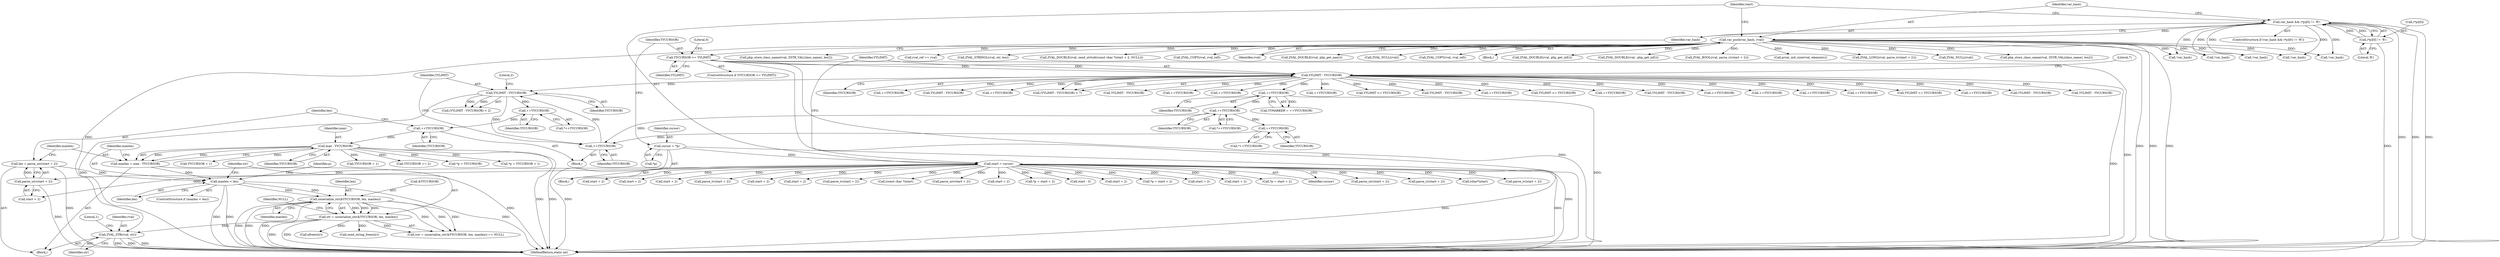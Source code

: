 digraph "0_php-src_1a23ebc1fff59bf480ca92963b36eba5c1b904c4@pointer" {
"1002124" [label="(Call,ZVAL_STR(rval, str))"];
"1000141" [label="(Call,var_push(var_hash, rval))"];
"1000132" [label="(Call,var_hash && (*p)[0] != 'R')"];
"1000134" [label="(Call,(*p)[0] != 'R')"];
"1002074" [label="(Call,str = unserialize_str(&YYCURSOR, len, maxlen))"];
"1002076" [label="(Call,unserialize_str(&YYCURSOR, len, maxlen))"];
"1002060" [label="(Call,maxlen < len)"];
"1002054" [label="(Call,maxlen = max - YYCURSOR)"];
"1002056" [label="(Call,max - YYCURSOR)"];
"1002042" [label="(Call,++YYCURSOR)"];
"1001317" [label="(Call,++YYCURSOR)"];
"1000802" [label="(Call,YYLIMIT - YYCURSOR)"];
"1000152" [label="(Call,YYLIMIT - YYCURSOR)"];
"1000125" [label="(Call,YYCURSOR >= YYLIMIT)"];
"1000798" [label="(Call,++YYCURSOR)"];
"1000785" [label="(Call,++YYCURSOR)"];
"1000438" [label="(Call,++YYCURSOR)"];
"1000245" [label="(Call,++YYCURSOR)"];
"1002048" [label="(Call,len = parse_uiv(start + 2))"];
"1002050" [label="(Call,parse_uiv(start + 2))"];
"1000144" [label="(Call,start = cursor)"];
"1000120" [label="(Call,cursor = *p)"];
"1002030" [label="(Call,php_store_class_name(rval, ZSTR_VAL(class_name), len2))"];
"1002073" [label="(Call,(str = unserialize_str(&YYCURSOR, len, maxlen)) == NULL)"];
"1000126" [label="(Identifier,YYCURSOR)"];
"1001348" [label="(Call,start + 2)"];
"1002312" [label="(Call,*p = start + 2)"];
"1000131" [label="(ControlStructure,if (var_hash && (*p)[0] != 'R'))"];
"1002160" [label="(Call,array_init_size(rval, elements))"];
"1002112" [label="(Call,YYCURSOR + 1)"];
"1002048" [label="(Call,len = parse_uiv(start + 2))"];
"1001497" [label="(Call,start - 3)"];
"1002055" [label="(Identifier,maxlen)"];
"1000144" [label="(Call,start = cursor)"];
"1001566" [label="(Call,ZVAL_LONG(rval, parse_iv(start + 2)))"];
"1001115" [label="(Call,YYLIMIT - YYCURSOR)"];
"1000152" [label="(Call,YYLIMIT - YYCURSOR)"];
"1002315" [label="(Call,start + 2)"];
"1000438" [label="(Call,++YYCURSOR)"];
"1002128" [label="(Literal,1)"];
"1002060" [label="(Call,maxlen < len)"];
"1002064" [label="(Call,*p = start + 2)"];
"1002067" [label="(Call,start + 2)"];
"1001318" [label="(Identifier,YYCURSOR)"];
"1002043" [label="(Identifier,YYCURSOR)"];
"1000395" [label="(Call,ZVAL_NULL(rval))"];
"1002004" [label="(Call,php_store_class_name(rval, ZSTR_VAL(class_name), len2))"];
"1002049" [label="(Identifier,len)"];
"1000802" [label="(Call,YYLIMIT - YYCURSOR)"];
"1000785" [label="(Call,++YYCURSOR)"];
"1001685" [label="(Call,!var_hash)"];
"1002265" [label="(Call,!var_hash)"];
"1002299" [label="(Call,start + 2)"];
"1002076" [label="(Call,unserialize_str(&YYCURSOR, len, maxlen))"];
"1001720" [label="(Call,*p = start + 2)"];
"1000804" [label="(Identifier,YYCURSOR)"];
"1002058" [label="(Identifier,YYCURSOR)"];
"1000122" [label="(Call,*p)"];
"1000134" [label="(Call,(*p)[0] != 'R')"];
"1002054" [label="(Call,maxlen = max - YYCURSOR)"];
"1002081" [label="(Identifier,NULL)"];
"1002107" [label="(Call,efree(str))"];
"1000801" [label="(Call,(YYLIMIT - YYCURSOR) < 2)"];
"1001317" [label="(Call,++YYCURSOR)"];
"1002066" [label="(Identifier,p)"];
"1000125" [label="(Call,YYCURSOR >= YYLIMIT)"];
"1000287" [label="(Call,++YYCURSOR)"];
"1000343" [label="(Call,++YYCURSOR)"];
"1000784" [label="(Call,*++YYCURSOR)"];
"1002102" [label="(Call,YYCURSOR + 1)"];
"1002056" [label="(Call,max - YYCURSOR)"];
"1002125" [label="(Identifier,rval)"];
"1000243" [label="(Call,YYMARKER = ++YYCURSOR)"];
"1000146" [label="(Identifier,cursor)"];
"1001702" [label="(Call,parse_uiv(start + 2))"];
"1000217" [label="(Call,++YYCURSOR)"];
"1001603" [label="(Call,parse_iv(start + 2))"];
"1001255" [label="(Call,!var_hash)"];
"1002042" [label="(Call,++YYCURSOR)"];
"1002117" [label="(Call,YYCURSOR += 2)"];
"1000756" [label="(Call,YYLIMIT <= YYCURSOR)"];
"1001625" [label="(Call,rval_ref == rval)"];
"1000705" [label="(Call,YYLIMIT - YYCURSOR)"];
"1002075" [label="(Identifier,str)"];
"1002363" [label="(Call,ZVAL_STRINGL(rval, str, len))"];
"1000121" [label="(Identifier,cursor)"];
"1000111" [label="(Block,)"];
"1002074" [label="(Call,str = unserialize_str(&YYCURSOR, len, maxlen))"];
"1002398" [label="(Call,(char*)start)"];
"1000145" [label="(Identifier,start)"];
"1000329" [label="(Call,++YYCURSOR)"];
"1001161" [label="(Call,YYLIMIT <= YYCURSOR)"];
"1000142" [label="(Identifier,var_hash)"];
"1002079" [label="(Identifier,len)"];
"1001596" [label="(Call,!var_hash)"];
"1001262" [label="(Call,parse_iv(start + 2))"];
"1000245" [label="(Call,++YYCURSOR)"];
"1000439" [label="(Identifier,YYCURSOR)"];
"1002137" [label="(Call,start + 2)"];
"1001723" [label="(Call,start + 2)"];
"1000437" [label="(Call,*++YYCURSOR)"];
"1000135" [label="(Call,(*p)[0])"];
"1001418" [label="(Call,ZVAL_DOUBLE(rval, zend_strtod((const char *)start + 2, NULL)))"];
"1000127" [label="(Identifier,YYLIMIT)"];
"1001703" [label="(Call,start + 2)"];
"1000141" [label="(Call,var_push(var_hash, rval))"];
"1001308" [label="(Call,ZVAL_COPY(rval, rval_ref))"];
"1000143" [label="(Identifier,rval)"];
"1001347" [label="(Call,parse_iv(start + 2))"];
"1001604" [label="(Call,start + 2)"];
"1000786" [label="(Identifier,YYCURSOR)"];
"1002126" [label="(Identifier,str)"];
"1002062" [label="(Identifier,len)"];
"1002405" [label="(Call,ZVAL_DOUBLE(rval, php_get_nan()))"];
"1000315" [label="(Call,++YYCURSOR)"];
"1000849" [label="(Call,YYLIMIT - YYCURSOR)"];
"1001316" [label="(Call,*++YYCURSOR)"];
"1002441" [label="(Call,ZVAL_NULL(rval))"];
"1000246" [label="(Identifier,YYCURSOR)"];
"1001300" [label="(Call,ZVAL_COPY(rval, rval_ref))"];
"1000273" [label="(Call,++YYCURSOR)"];
"1000205" [label="(Call,++YYCURSOR)"];
"1000193" [label="(Call,++YYCURSOR)"];
"1002077" [label="(Call,&YYCURSOR)"];
"1000139" [label="(Literal,'R')"];
"1000120" [label="(Call,cursor = *p)"];
"1002059" [label="(ControlStructure,if (maxlen < len))"];
"1000231" [label="(Call,++YYCURSOR)"];
"1000153" [label="(Identifier,YYLIMIT)"];
"1001069" [label="(Call,YYLIMIT <= YYCURSOR)"];
"1000130" [label="(Literal,0)"];
"1002061" [label="(Identifier,maxlen)"];
"1000259" [label="(Call,++YYCURSOR)"];
"1000803" [label="(Identifier,YYLIMIT)"];
"1002080" [label="(Identifier,maxlen)"];
"1002050" [label="(Call,parse_uiv(start + 2))"];
"1002057" [label="(Identifier,max)"];
"1000140" [label="(Block,)"];
"1001358" [label="(Call,YYLIMIT - YYCURSOR)"];
"1001263" [label="(Call,start + 2)"];
"1000799" [label="(Identifier,YYCURSOR)"];
"1001207" [label="(Call,YYLIMIT - YYCURSOR)"];
"1000154" [label="(Identifier,YYCURSOR)"];
"1000155" [label="(Literal,7)"];
"1002420" [label="(Call,ZVAL_DOUBLE(rval, php_get_inf()))"];
"1000805" [label="(Literal,2)"];
"1000798" [label="(Call,++YYCURSOR)"];
"1000352" [label="(Call,++YYCURSOR)"];
"1002447" [label="(MethodReturn,static int)"];
"1002091" [label="(Call,zend_string_free(str))"];
"1002435" [label="(Call,ZVAL_DOUBLE(rval, -php_get_inf()))"];
"1001345" [label="(Call,ZVAL_BOOL(rval, parse_iv(start + 2)))"];
"1002145" [label="(Call,!var_hash)"];
"1000124" [label="(ControlStructure,if (YYCURSOR >= YYLIMIT))"];
"1002136" [label="(Call,parse_iv(start + 2))"];
"1000960" [label="(Call,YYLIMIT - YYCURSOR)"];
"1000147" [label="(Block,)"];
"1002124" [label="(Call,ZVAL_STR(rval, str))"];
"1002093" [label="(Call,*p = YYCURSOR)"];
"1002109" [label="(Call,*p = YYCURSOR + 1)"];
"1002044" [label="(Block,)"];
"1000132" [label="(Call,var_hash && (*p)[0] != 'R')"];
"1001422" [label="(Call,(const char *)start)"];
"1002051" [label="(Call,start + 2)"];
"1000301" [label="(Call,++YYCURSOR)"];
"1000133" [label="(Identifier,var_hash)"];
"1002298" [label="(Call,parse_uiv(start + 2))"];
"1000151" [label="(Call,(YYLIMIT - YYCURSOR) < 7)"];
"1002124" -> "1002044"  [label="AST: "];
"1002124" -> "1002126"  [label="CFG: "];
"1002125" -> "1002124"  [label="AST: "];
"1002126" -> "1002124"  [label="AST: "];
"1002128" -> "1002124"  [label="CFG: "];
"1002124" -> "1002447"  [label="DDG: "];
"1002124" -> "1002447"  [label="DDG: "];
"1002124" -> "1002447"  [label="DDG: "];
"1000141" -> "1002124"  [label="DDG: "];
"1002074" -> "1002124"  [label="DDG: "];
"1000141" -> "1000140"  [label="AST: "];
"1000141" -> "1000143"  [label="CFG: "];
"1000142" -> "1000141"  [label="AST: "];
"1000143" -> "1000141"  [label="AST: "];
"1000145" -> "1000141"  [label="CFG: "];
"1000141" -> "1002447"  [label="DDG: "];
"1000141" -> "1002447"  [label="DDG: "];
"1000141" -> "1002447"  [label="DDG: "];
"1000132" -> "1000141"  [label="DDG: "];
"1000141" -> "1000395"  [label="DDG: "];
"1000141" -> "1001255"  [label="DDG: "];
"1000141" -> "1001300"  [label="DDG: "];
"1000141" -> "1001308"  [label="DDG: "];
"1000141" -> "1001345"  [label="DDG: "];
"1000141" -> "1001418"  [label="DDG: "];
"1000141" -> "1001566"  [label="DDG: "];
"1000141" -> "1001596"  [label="DDG: "];
"1000141" -> "1001625"  [label="DDG: "];
"1000141" -> "1001685"  [label="DDG: "];
"1000141" -> "1002004"  [label="DDG: "];
"1000141" -> "1002030"  [label="DDG: "];
"1000141" -> "1002145"  [label="DDG: "];
"1000141" -> "1002160"  [label="DDG: "];
"1000141" -> "1002265"  [label="DDG: "];
"1000141" -> "1002363"  [label="DDG: "];
"1000141" -> "1002405"  [label="DDG: "];
"1000141" -> "1002420"  [label="DDG: "];
"1000141" -> "1002435"  [label="DDG: "];
"1000141" -> "1002441"  [label="DDG: "];
"1000132" -> "1000131"  [label="AST: "];
"1000132" -> "1000133"  [label="CFG: "];
"1000132" -> "1000134"  [label="CFG: "];
"1000133" -> "1000132"  [label="AST: "];
"1000134" -> "1000132"  [label="AST: "];
"1000142" -> "1000132"  [label="CFG: "];
"1000145" -> "1000132"  [label="CFG: "];
"1000132" -> "1002447"  [label="DDG: "];
"1000132" -> "1002447"  [label="DDG: "];
"1000132" -> "1002447"  [label="DDG: "];
"1000134" -> "1000132"  [label="DDG: "];
"1000134" -> "1000132"  [label="DDG: "];
"1000132" -> "1001255"  [label="DDG: "];
"1000132" -> "1001596"  [label="DDG: "];
"1000132" -> "1001685"  [label="DDG: "];
"1000132" -> "1002145"  [label="DDG: "];
"1000132" -> "1002265"  [label="DDG: "];
"1000134" -> "1000139"  [label="CFG: "];
"1000135" -> "1000134"  [label="AST: "];
"1000139" -> "1000134"  [label="AST: "];
"1000134" -> "1002447"  [label="DDG: "];
"1002074" -> "1002073"  [label="AST: "];
"1002074" -> "1002076"  [label="CFG: "];
"1002075" -> "1002074"  [label="AST: "];
"1002076" -> "1002074"  [label="AST: "];
"1002081" -> "1002074"  [label="CFG: "];
"1002074" -> "1002447"  [label="DDG: "];
"1002074" -> "1002447"  [label="DDG: "];
"1002074" -> "1002073"  [label="DDG: "];
"1002076" -> "1002074"  [label="DDG: "];
"1002076" -> "1002074"  [label="DDG: "];
"1002076" -> "1002074"  [label="DDG: "];
"1002074" -> "1002091"  [label="DDG: "];
"1002074" -> "1002107"  [label="DDG: "];
"1002076" -> "1002080"  [label="CFG: "];
"1002077" -> "1002076"  [label="AST: "];
"1002079" -> "1002076"  [label="AST: "];
"1002080" -> "1002076"  [label="AST: "];
"1002076" -> "1002447"  [label="DDG: "];
"1002076" -> "1002447"  [label="DDG: "];
"1002076" -> "1002447"  [label="DDG: "];
"1002076" -> "1002073"  [label="DDG: "];
"1002076" -> "1002073"  [label="DDG: "];
"1002076" -> "1002073"  [label="DDG: "];
"1002060" -> "1002076"  [label="DDG: "];
"1002060" -> "1002076"  [label="DDG: "];
"1002060" -> "1002059"  [label="AST: "];
"1002060" -> "1002062"  [label="CFG: "];
"1002061" -> "1002060"  [label="AST: "];
"1002062" -> "1002060"  [label="AST: "];
"1002066" -> "1002060"  [label="CFG: "];
"1002075" -> "1002060"  [label="CFG: "];
"1002060" -> "1002447"  [label="DDG: "];
"1002060" -> "1002447"  [label="DDG: "];
"1002060" -> "1002447"  [label="DDG: "];
"1002054" -> "1002060"  [label="DDG: "];
"1002048" -> "1002060"  [label="DDG: "];
"1002054" -> "1002044"  [label="AST: "];
"1002054" -> "1002056"  [label="CFG: "];
"1002055" -> "1002054"  [label="AST: "];
"1002056" -> "1002054"  [label="AST: "];
"1002061" -> "1002054"  [label="CFG: "];
"1002054" -> "1002447"  [label="DDG: "];
"1002056" -> "1002054"  [label="DDG: "];
"1002056" -> "1002054"  [label="DDG: "];
"1002056" -> "1002058"  [label="CFG: "];
"1002057" -> "1002056"  [label="AST: "];
"1002058" -> "1002056"  [label="AST: "];
"1002056" -> "1002447"  [label="DDG: "];
"1002056" -> "1002447"  [label="DDG: "];
"1002042" -> "1002056"  [label="DDG: "];
"1002056" -> "1002093"  [label="DDG: "];
"1002056" -> "1002102"  [label="DDG: "];
"1002056" -> "1002109"  [label="DDG: "];
"1002056" -> "1002112"  [label="DDG: "];
"1002056" -> "1002117"  [label="DDG: "];
"1002042" -> "1000147"  [label="AST: "];
"1002042" -> "1002043"  [label="CFG: "];
"1002043" -> "1002042"  [label="AST: "];
"1002049" -> "1002042"  [label="CFG: "];
"1001317" -> "1002042"  [label="DDG: "];
"1001317" -> "1001316"  [label="AST: "];
"1001317" -> "1001318"  [label="CFG: "];
"1001318" -> "1001317"  [label="AST: "];
"1001316" -> "1001317"  [label="CFG: "];
"1000802" -> "1001317"  [label="DDG: "];
"1000802" -> "1000801"  [label="AST: "];
"1000802" -> "1000804"  [label="CFG: "];
"1000803" -> "1000802"  [label="AST: "];
"1000804" -> "1000802"  [label="AST: "];
"1000805" -> "1000802"  [label="CFG: "];
"1000802" -> "1002447"  [label="DDG: "];
"1000802" -> "1000798"  [label="DDG: "];
"1000802" -> "1000801"  [label="DDG: "];
"1000802" -> "1000801"  [label="DDG: "];
"1000152" -> "1000802"  [label="DDG: "];
"1000798" -> "1000802"  [label="DDG: "];
"1000152" -> "1000151"  [label="AST: "];
"1000152" -> "1000154"  [label="CFG: "];
"1000153" -> "1000152"  [label="AST: "];
"1000154" -> "1000152"  [label="AST: "];
"1000155" -> "1000152"  [label="CFG: "];
"1000152" -> "1002447"  [label="DDG: "];
"1000152" -> "1000151"  [label="DDG: "];
"1000152" -> "1000151"  [label="DDG: "];
"1000125" -> "1000152"  [label="DDG: "];
"1000125" -> "1000152"  [label="DDG: "];
"1000152" -> "1000193"  [label="DDG: "];
"1000152" -> "1000205"  [label="DDG: "];
"1000152" -> "1000217"  [label="DDG: "];
"1000152" -> "1000231"  [label="DDG: "];
"1000152" -> "1000245"  [label="DDG: "];
"1000152" -> "1000259"  [label="DDG: "];
"1000152" -> "1000273"  [label="DDG: "];
"1000152" -> "1000287"  [label="DDG: "];
"1000152" -> "1000301"  [label="DDG: "];
"1000152" -> "1000315"  [label="DDG: "];
"1000152" -> "1000329"  [label="DDG: "];
"1000152" -> "1000343"  [label="DDG: "];
"1000152" -> "1000352"  [label="DDG: "];
"1000152" -> "1000705"  [label="DDG: "];
"1000152" -> "1000756"  [label="DDG: "];
"1000152" -> "1000849"  [label="DDG: "];
"1000152" -> "1000960"  [label="DDG: "];
"1000152" -> "1001069"  [label="DDG: "];
"1000152" -> "1001115"  [label="DDG: "];
"1000152" -> "1001161"  [label="DDG: "];
"1000152" -> "1001207"  [label="DDG: "];
"1000152" -> "1001358"  [label="DDG: "];
"1000125" -> "1000124"  [label="AST: "];
"1000125" -> "1000127"  [label="CFG: "];
"1000126" -> "1000125"  [label="AST: "];
"1000127" -> "1000125"  [label="AST: "];
"1000130" -> "1000125"  [label="CFG: "];
"1000133" -> "1000125"  [label="CFG: "];
"1000125" -> "1002447"  [label="DDG: "];
"1000125" -> "1002447"  [label="DDG: "];
"1000125" -> "1002447"  [label="DDG: "];
"1000798" -> "1000147"  [label="AST: "];
"1000798" -> "1000799"  [label="CFG: "];
"1000799" -> "1000798"  [label="AST: "];
"1000803" -> "1000798"  [label="CFG: "];
"1000785" -> "1000798"  [label="DDG: "];
"1000438" -> "1000798"  [label="DDG: "];
"1000785" -> "1000784"  [label="AST: "];
"1000785" -> "1000786"  [label="CFG: "];
"1000786" -> "1000785"  [label="AST: "];
"1000784" -> "1000785"  [label="CFG: "];
"1000438" -> "1000785"  [label="DDG: "];
"1000438" -> "1000437"  [label="AST: "];
"1000438" -> "1000439"  [label="CFG: "];
"1000439" -> "1000438"  [label="AST: "];
"1000437" -> "1000438"  [label="CFG: "];
"1000245" -> "1000438"  [label="DDG: "];
"1000245" -> "1000243"  [label="AST: "];
"1000245" -> "1000246"  [label="CFG: "];
"1000246" -> "1000245"  [label="AST: "];
"1000243" -> "1000245"  [label="CFG: "];
"1000245" -> "1002447"  [label="DDG: "];
"1000245" -> "1000243"  [label="DDG: "];
"1002048" -> "1002044"  [label="AST: "];
"1002048" -> "1002050"  [label="CFG: "];
"1002049" -> "1002048"  [label="AST: "];
"1002050" -> "1002048"  [label="AST: "];
"1002055" -> "1002048"  [label="CFG: "];
"1002048" -> "1002447"  [label="DDG: "];
"1002050" -> "1002048"  [label="DDG: "];
"1002050" -> "1002051"  [label="CFG: "];
"1002051" -> "1002050"  [label="AST: "];
"1002050" -> "1002447"  [label="DDG: "];
"1000144" -> "1002050"  [label="DDG: "];
"1000144" -> "1000111"  [label="AST: "];
"1000144" -> "1000146"  [label="CFG: "];
"1000145" -> "1000144"  [label="AST: "];
"1000146" -> "1000144"  [label="AST: "];
"1000153" -> "1000144"  [label="CFG: "];
"1000144" -> "1002447"  [label="DDG: "];
"1000144" -> "1002447"  [label="DDG: "];
"1000120" -> "1000144"  [label="DDG: "];
"1000144" -> "1001262"  [label="DDG: "];
"1000144" -> "1001263"  [label="DDG: "];
"1000144" -> "1001347"  [label="DDG: "];
"1000144" -> "1001348"  [label="DDG: "];
"1000144" -> "1001422"  [label="DDG: "];
"1000144" -> "1001497"  [label="DDG: "];
"1000144" -> "1001603"  [label="DDG: "];
"1000144" -> "1001604"  [label="DDG: "];
"1000144" -> "1001702"  [label="DDG: "];
"1000144" -> "1001703"  [label="DDG: "];
"1000144" -> "1001720"  [label="DDG: "];
"1000144" -> "1001723"  [label="DDG: "];
"1000144" -> "1002051"  [label="DDG: "];
"1000144" -> "1002064"  [label="DDG: "];
"1000144" -> "1002067"  [label="DDG: "];
"1000144" -> "1002136"  [label="DDG: "];
"1000144" -> "1002137"  [label="DDG: "];
"1000144" -> "1002298"  [label="DDG: "];
"1000144" -> "1002299"  [label="DDG: "];
"1000144" -> "1002312"  [label="DDG: "];
"1000144" -> "1002315"  [label="DDG: "];
"1000144" -> "1002398"  [label="DDG: "];
"1000120" -> "1000111"  [label="AST: "];
"1000120" -> "1000122"  [label="CFG: "];
"1000121" -> "1000120"  [label="AST: "];
"1000122" -> "1000120"  [label="AST: "];
"1000126" -> "1000120"  [label="CFG: "];
"1000120" -> "1002447"  [label="DDG: "];
"1000120" -> "1002447"  [label="DDG: "];
}
